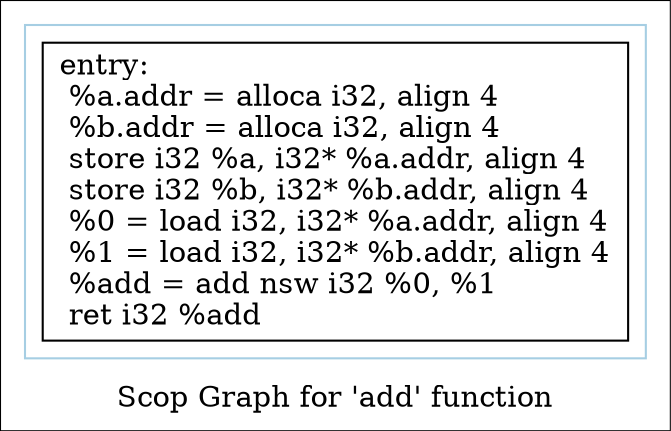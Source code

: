 digraph "Scop Graph for 'add' function" {
	label="Scop Graph for 'add' function";

	Node0x20f5c90 [shape=record,label="{entry:\l  %a.addr = alloca i32, align 4\l  %b.addr = alloca i32, align 4\l  store i32 %a, i32* %a.addr, align 4\l  store i32 %b, i32* %b.addr, align 4\l  %0 = load i32, i32* %a.addr, align 4\l  %1 = load i32, i32* %b.addr, align 4\l  %add = add nsw i32 %0, %1\l  ret i32 %add\l}"];
	colorscheme = "paired12"
        subgraph cluster_0x20c7ff0 {
          label = "";
          style = solid;
          color = 1
          Node0x20f5c90;
        }
}
